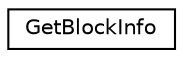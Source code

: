 digraph "Graphical Class Hierarchy"
{
  edge [fontname="Helvetica",fontsize="10",labelfontname="Helvetica",labelfontsize="10"];
  node [fontname="Helvetica",fontsize="10",shape=record];
  rankdir="LR";
  Node0 [label="GetBlockInfo",height=0.2,width=0.4,color="black", fillcolor="white", style="filled",URL="$struct_get_block_info.html",tooltip="Get block info. "];
}
